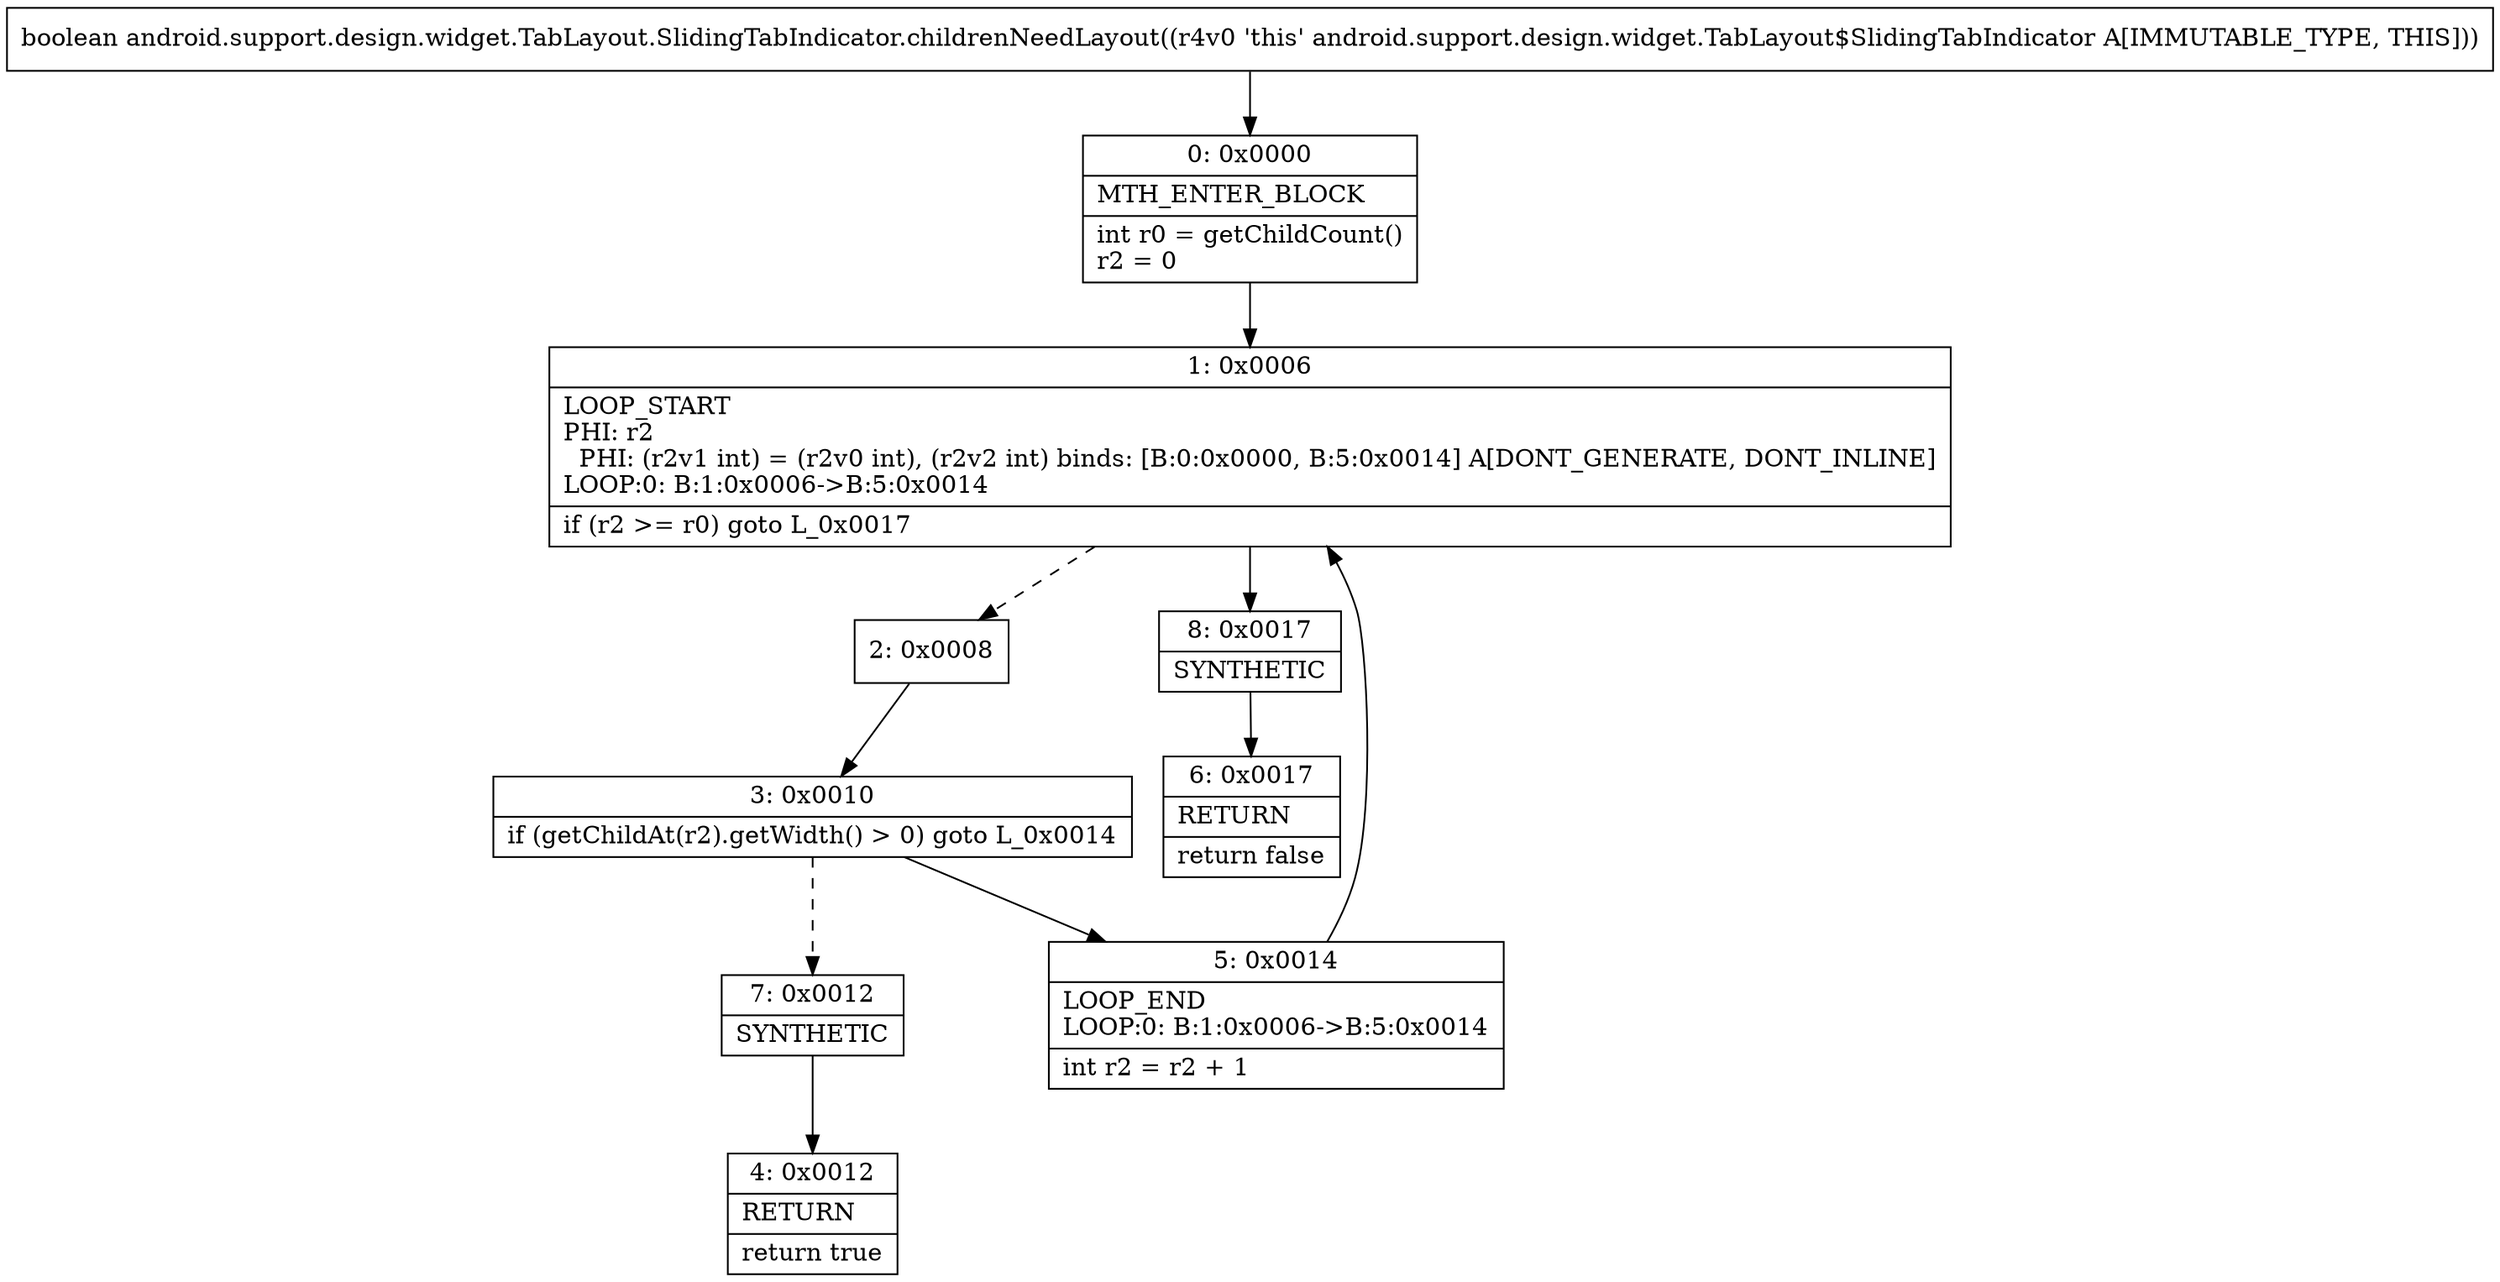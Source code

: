 digraph "CFG forandroid.support.design.widget.TabLayout.SlidingTabIndicator.childrenNeedLayout()Z" {
Node_0 [shape=record,label="{0\:\ 0x0000|MTH_ENTER_BLOCK\l|int r0 = getChildCount()\lr2 = 0\l}"];
Node_1 [shape=record,label="{1\:\ 0x0006|LOOP_START\lPHI: r2 \l  PHI: (r2v1 int) = (r2v0 int), (r2v2 int) binds: [B:0:0x0000, B:5:0x0014] A[DONT_GENERATE, DONT_INLINE]\lLOOP:0: B:1:0x0006\-\>B:5:0x0014\l|if (r2 \>= r0) goto L_0x0017\l}"];
Node_2 [shape=record,label="{2\:\ 0x0008}"];
Node_3 [shape=record,label="{3\:\ 0x0010|if (getChildAt(r2).getWidth() \> 0) goto L_0x0014\l}"];
Node_4 [shape=record,label="{4\:\ 0x0012|RETURN\l|return true\l}"];
Node_5 [shape=record,label="{5\:\ 0x0014|LOOP_END\lLOOP:0: B:1:0x0006\-\>B:5:0x0014\l|int r2 = r2 + 1\l}"];
Node_6 [shape=record,label="{6\:\ 0x0017|RETURN\l|return false\l}"];
Node_7 [shape=record,label="{7\:\ 0x0012|SYNTHETIC\l}"];
Node_8 [shape=record,label="{8\:\ 0x0017|SYNTHETIC\l}"];
MethodNode[shape=record,label="{boolean android.support.design.widget.TabLayout.SlidingTabIndicator.childrenNeedLayout((r4v0 'this' android.support.design.widget.TabLayout$SlidingTabIndicator A[IMMUTABLE_TYPE, THIS])) }"];
MethodNode -> Node_0;
Node_0 -> Node_1;
Node_1 -> Node_2[style=dashed];
Node_1 -> Node_8;
Node_2 -> Node_3;
Node_3 -> Node_5;
Node_3 -> Node_7[style=dashed];
Node_5 -> Node_1;
Node_7 -> Node_4;
Node_8 -> Node_6;
}

